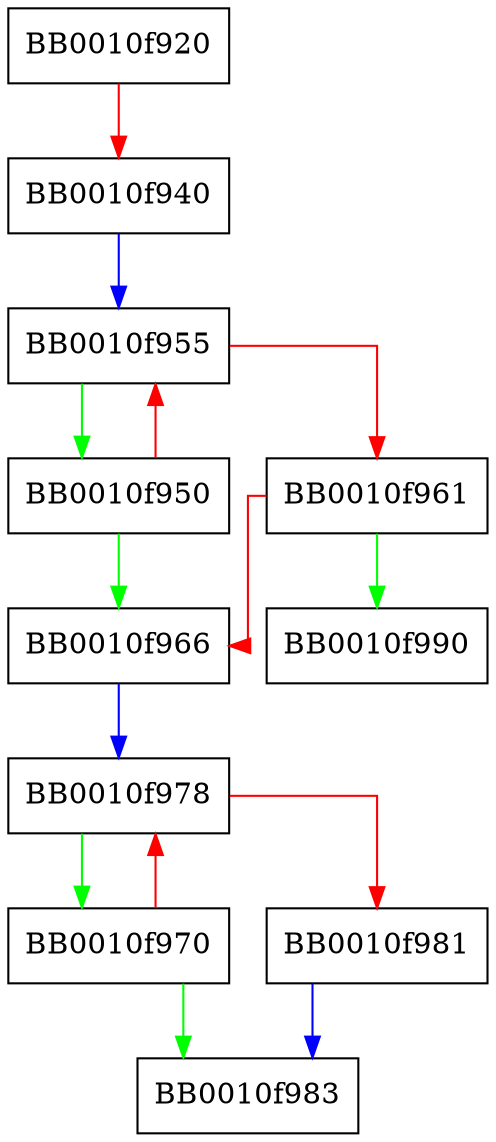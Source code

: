 digraph FUN_0010f920 {
  node [shape="box"];
  graph [splines=ortho];
  BB0010f920 -> BB0010f940 [color="red"];
  BB0010f940 -> BB0010f955 [color="blue"];
  BB0010f950 -> BB0010f966 [color="green"];
  BB0010f950 -> BB0010f955 [color="red"];
  BB0010f955 -> BB0010f950 [color="green"];
  BB0010f955 -> BB0010f961 [color="red"];
  BB0010f961 -> BB0010f990 [color="green"];
  BB0010f961 -> BB0010f966 [color="red"];
  BB0010f966 -> BB0010f978 [color="blue"];
  BB0010f970 -> BB0010f983 [color="green"];
  BB0010f970 -> BB0010f978 [color="red"];
  BB0010f978 -> BB0010f970 [color="green"];
  BB0010f978 -> BB0010f981 [color="red"];
  BB0010f981 -> BB0010f983 [color="blue"];
}